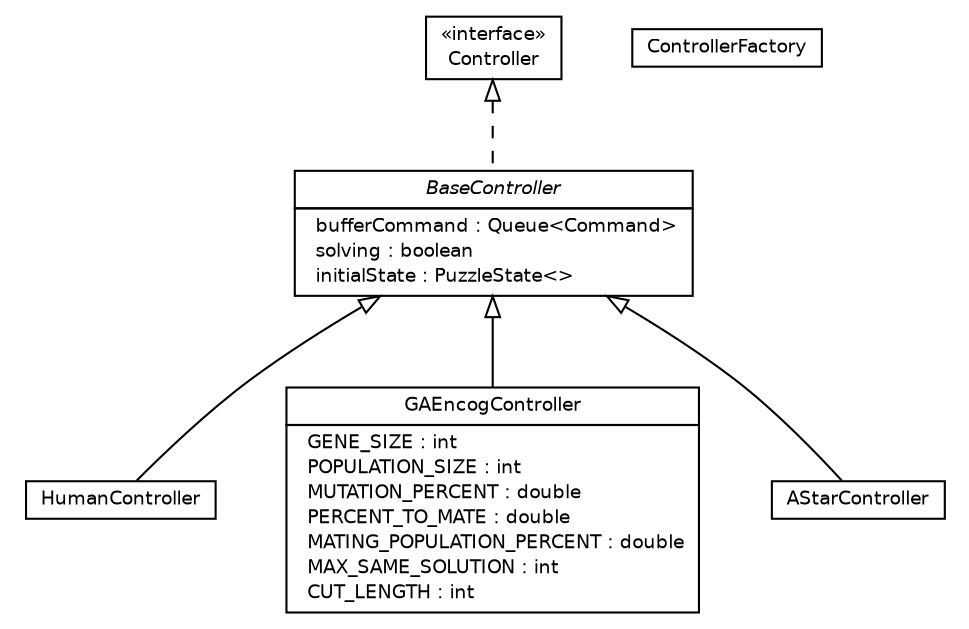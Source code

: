 #!/usr/local/bin/dot
#
# Class diagram 
# Generated by UmlGraph version 4.6 (http://www.spinellis.gr/sw/umlgraph)
#

digraph G {
	edge [fontname="Helvetica",fontsize=10,labelfontname="Helvetica",labelfontsize=10];
	node [fontname="Helvetica",fontsize=10,shape=plaintext];
	// com.googlecode.npuzzle.controller.BaseController
	c0 [label=<<table border="0" cellborder="1" cellspacing="0" cellpadding="2" port="p" href="./BaseController.html">
		<tr><td><table border="0" cellspacing="0" cellpadding="1">
			<tr><td><font face="Helvetica-Oblique"> BaseController </font></td></tr>
		</table></td></tr>
		<tr><td><table border="0" cellspacing="0" cellpadding="1">
			<tr><td align="left">  bufferCommand : Queue&lt;Command&gt; </td></tr>
			<tr><td align="left">  solving : boolean </td></tr>
			<tr><td align="left">  initialState : PuzzleState&lt;&gt; </td></tr>
		</table></td></tr>
		</table>>, fontname="Helvetica", fontcolor="black", fontsize=9.0];
	// com.googlecode.npuzzle.controller.ControllerFactory
	c1 [label=<<table border="0" cellborder="1" cellspacing="0" cellpadding="2" port="p" href="./ControllerFactory.html">
		<tr><td><table border="0" cellspacing="0" cellpadding="1">
			<tr><td> ControllerFactory </td></tr>
		</table></td></tr>
		</table>>, fontname="Helvetica", fontcolor="black", fontsize=9.0];
	// com.googlecode.npuzzle.controller.HumanController
	c2 [label=<<table border="0" cellborder="1" cellspacing="0" cellpadding="2" port="p" href="./HumanController.html">
		<tr><td><table border="0" cellspacing="0" cellpadding="1">
			<tr><td> HumanController </td></tr>
		</table></td></tr>
		</table>>, fontname="Helvetica", fontcolor="black", fontsize=9.0];
	// com.googlecode.npuzzle.controller.Controller
	c3 [label=<<table border="0" cellborder="1" cellspacing="0" cellpadding="2" port="p" href="./Controller.html">
		<tr><td><table border="0" cellspacing="0" cellpadding="1">
			<tr><td> &laquo;interface&raquo; </td></tr>
			<tr><td> Controller </td></tr>
		</table></td></tr>
		</table>>, fontname="Helvetica", fontcolor="black", fontsize=9.0];
	// com.googlecode.npuzzle.controller.GAEncogController
	c4 [label=<<table border="0" cellborder="1" cellspacing="0" cellpadding="2" port="p" href="./GAEncogController.html">
		<tr><td><table border="0" cellspacing="0" cellpadding="1">
			<tr><td> GAEncogController </td></tr>
		</table></td></tr>
		<tr><td><table border="0" cellspacing="0" cellpadding="1">
			<tr><td align="left">  GENE_SIZE : int </td></tr>
			<tr><td align="left">  POPULATION_SIZE : int </td></tr>
			<tr><td align="left">  MUTATION_PERCENT : double </td></tr>
			<tr><td align="left">  PERCENT_TO_MATE : double </td></tr>
			<tr><td align="left">  MATING_POPULATION_PERCENT : double </td></tr>
			<tr><td align="left">  MAX_SAME_SOLUTION : int </td></tr>
			<tr><td align="left">  CUT_LENGTH : int </td></tr>
		</table></td></tr>
		</table>>, fontname="Helvetica", fontcolor="black", fontsize=9.0];
	// com.googlecode.npuzzle.controller.AStarController
	c5 [label=<<table border="0" cellborder="1" cellspacing="0" cellpadding="2" port="p" href="./AStarController.html">
		<tr><td><table border="0" cellspacing="0" cellpadding="1">
			<tr><td> AStarController </td></tr>
		</table></td></tr>
		</table>>, fontname="Helvetica", fontcolor="black", fontsize=9.0];
	//com.googlecode.npuzzle.controller.BaseController implements com.googlecode.npuzzle.controller.Controller
	c3:p -> c0:p [dir=back,arrowtail=empty,style=dashed];
	//com.googlecode.npuzzle.controller.HumanController extends com.googlecode.npuzzle.controller.BaseController
	c0:p -> c2:p [dir=back,arrowtail=empty];
	//com.googlecode.npuzzle.controller.GAEncogController extends com.googlecode.npuzzle.controller.BaseController
	c0:p -> c4:p [dir=back,arrowtail=empty];
	//com.googlecode.npuzzle.controller.AStarController extends com.googlecode.npuzzle.controller.BaseController
	c0:p -> c5:p [dir=back,arrowtail=empty];
}

